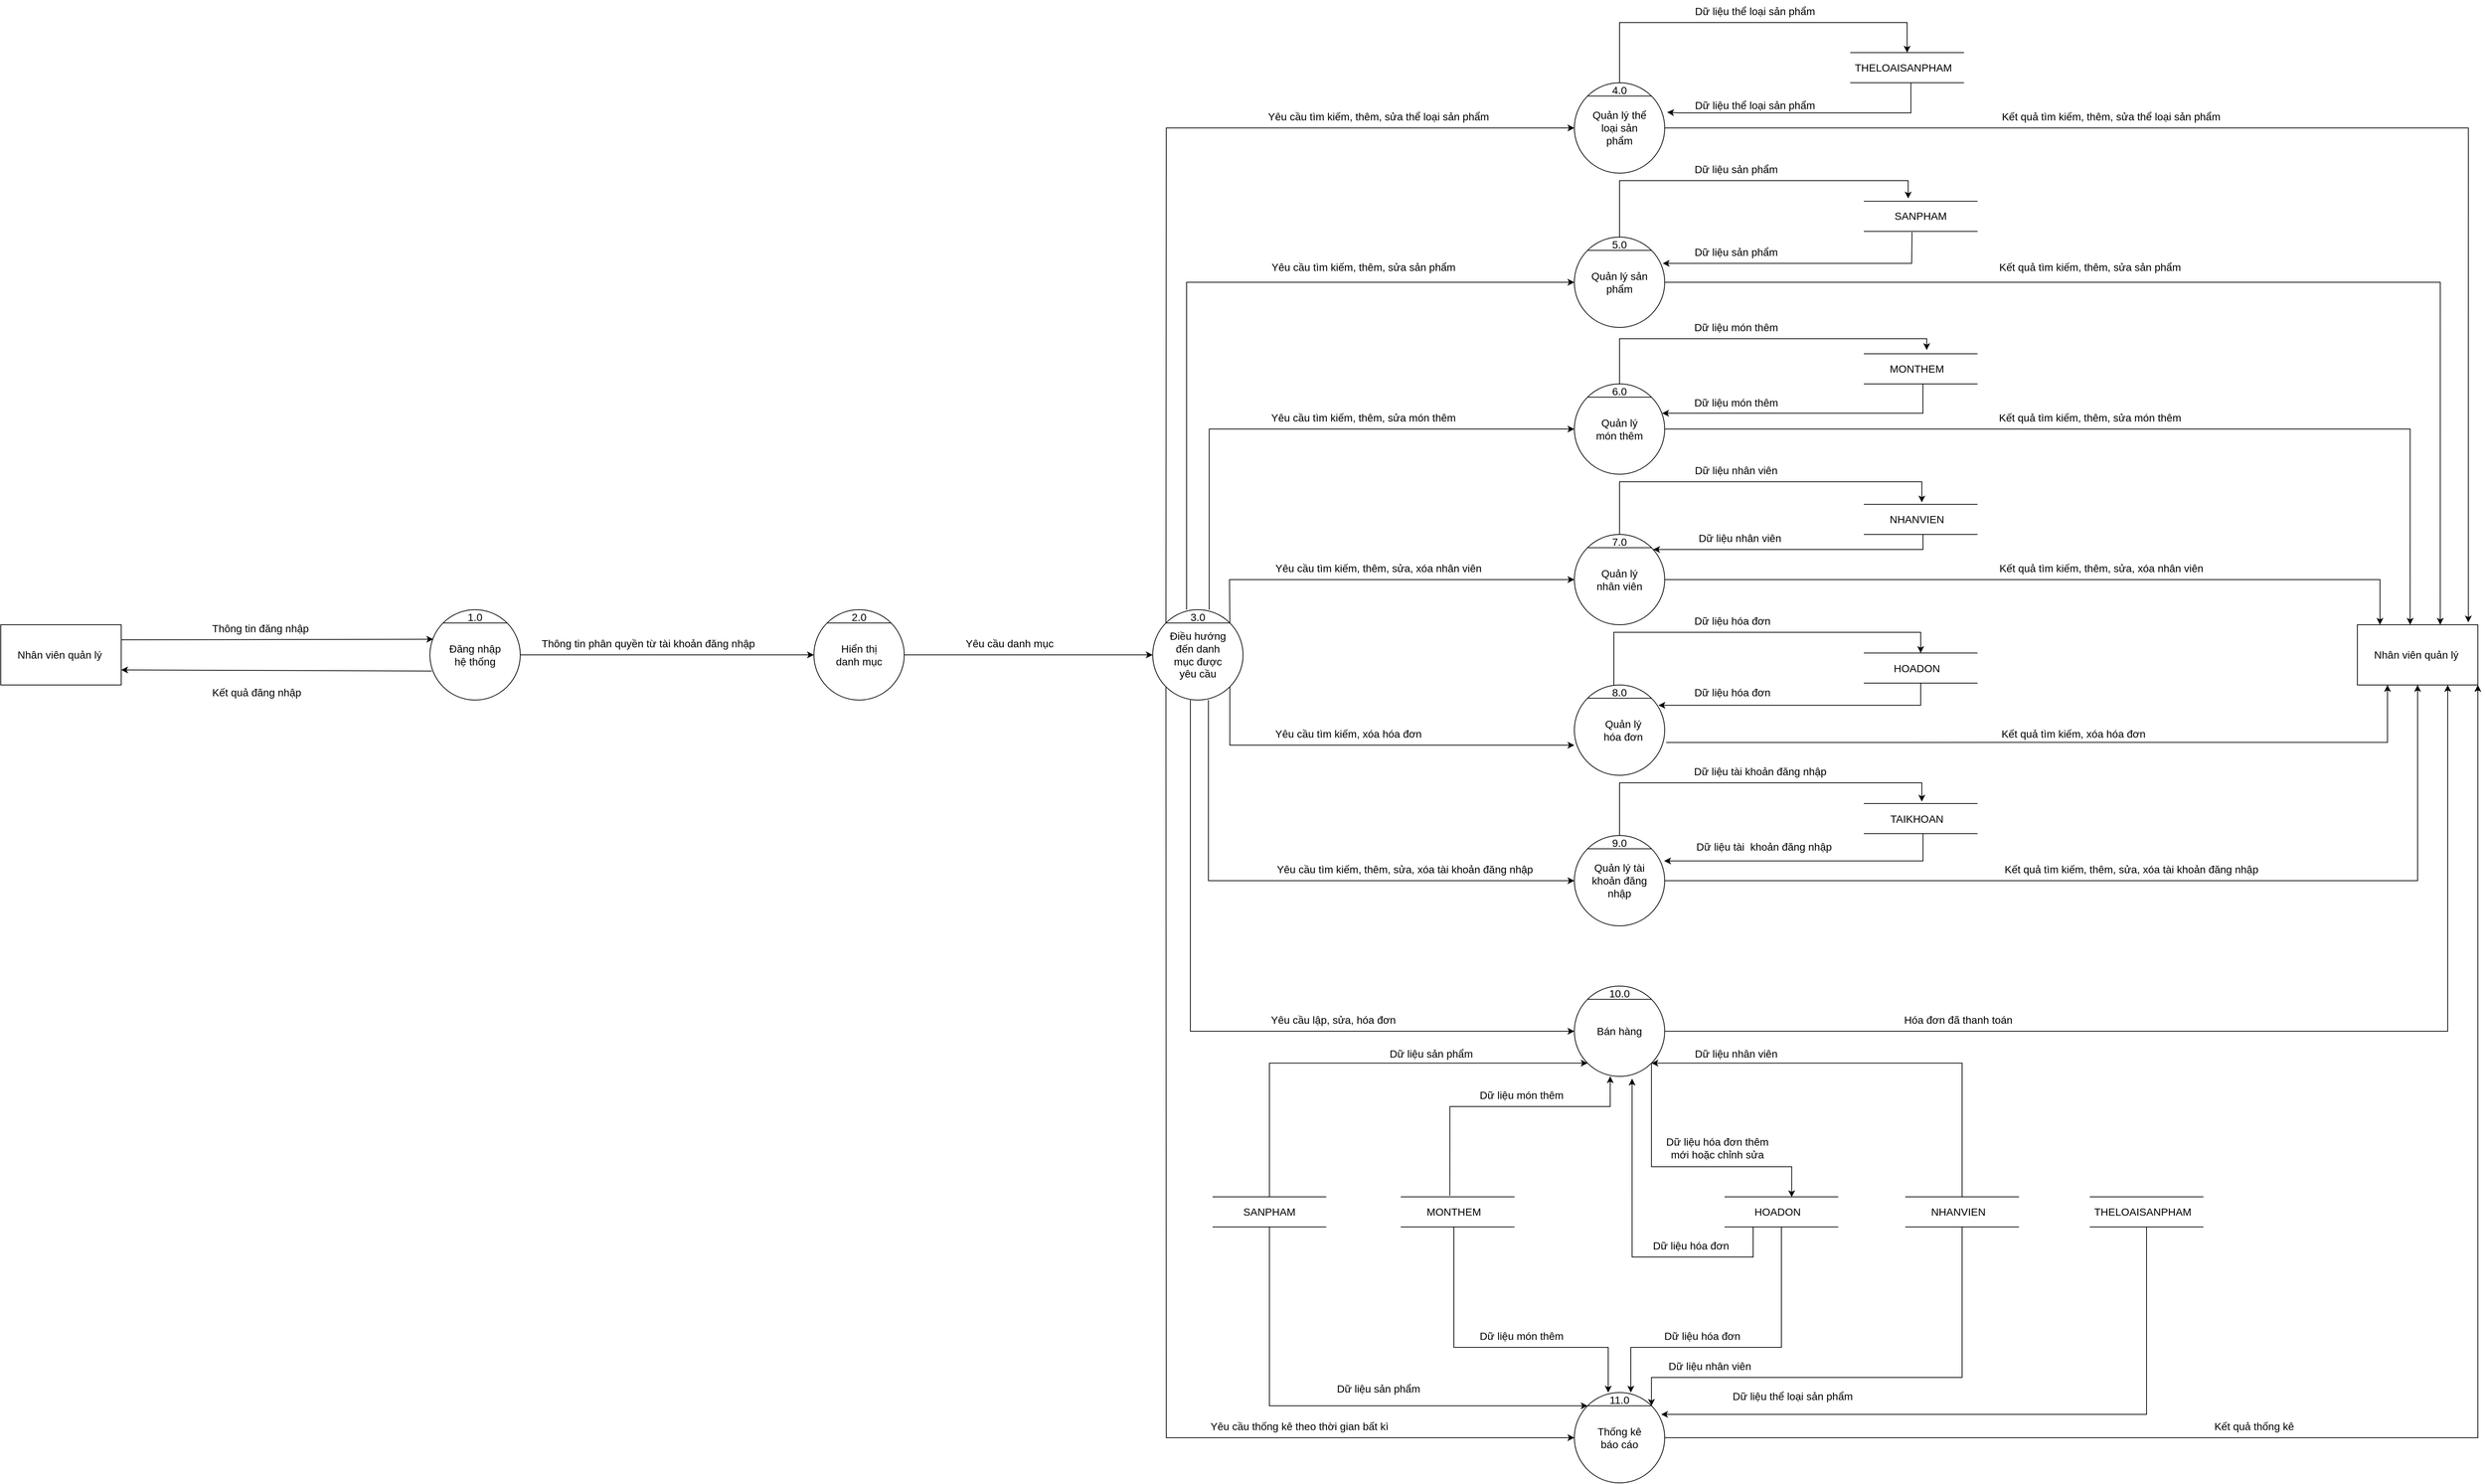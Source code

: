 <mxfile version="16.4.11" type="device"><diagram id="kz7Ckh18v5U12nunJPWt" name="Page-1"><mxGraphModel dx="4033" dy="2016" grid="1" gridSize="10" guides="1" tooltips="1" connect="1" arrows="1" fold="1" page="1" pageScale="1" pageWidth="850" pageHeight="1100" math="0" shadow="0"><root><mxCell id="0"/><mxCell id="1" parent="0"/><mxCell id="ByjxZ6jymhJ3JYakqkCM-1" value="" style="ellipse;whiteSpace=wrap;html=1;aspect=fixed;" parent="1" vertex="1"><mxGeometry x="120" width="120" height="120" as="geometry"/></mxCell><mxCell id="ByjxZ6jymhJ3JYakqkCM-2" value="" style="endArrow=none;html=1;rounded=0;exitX=0;exitY=0;exitDx=0;exitDy=0;entryX=1;entryY=0;entryDx=0;entryDy=0;" parent="1" source="ByjxZ6jymhJ3JYakqkCM-1" target="ByjxZ6jymhJ3JYakqkCM-1" edge="1"><mxGeometry width="50" height="50" relative="1" as="geometry"><mxPoint x="460" y="555" as="sourcePoint"/><mxPoint x="510" y="505" as="targetPoint"/></mxGeometry></mxCell><mxCell id="ByjxZ6jymhJ3JYakqkCM-3" value="&lt;font style=&quot;font-size: 14px&quot;&gt;Quản lý thể loại sản phẩm&lt;/font&gt;" style="text;html=1;strokeColor=none;fillColor=none;align=center;verticalAlign=middle;whiteSpace=wrap;rounded=0;" parent="1" vertex="1"><mxGeometry x="140" y="45" width="80" height="30" as="geometry"/></mxCell><mxCell id="ByjxZ6jymhJ3JYakqkCM-4" value="4.0" style="text;html=1;strokeColor=none;fillColor=none;align=center;verticalAlign=middle;whiteSpace=wrap;rounded=0;fontSize=14;" parent="1" vertex="1"><mxGeometry x="165" width="30" height="20" as="geometry"/></mxCell><mxCell id="ByjxZ6jymhJ3JYakqkCM-5" value="" style="ellipse;whiteSpace=wrap;html=1;aspect=fixed;" parent="1" vertex="1"><mxGeometry x="120" y="205" width="120" height="120" as="geometry"/></mxCell><mxCell id="ByjxZ6jymhJ3JYakqkCM-6" value="" style="endArrow=none;html=1;rounded=0;exitX=0;exitY=0;exitDx=0;exitDy=0;entryX=1;entryY=0;entryDx=0;entryDy=0;" parent="1" source="ByjxZ6jymhJ3JYakqkCM-5" target="ByjxZ6jymhJ3JYakqkCM-5" edge="1"><mxGeometry width="50" height="50" relative="1" as="geometry"><mxPoint x="460" y="760" as="sourcePoint"/><mxPoint x="510" y="710" as="targetPoint"/></mxGeometry></mxCell><mxCell id="ByjxZ6jymhJ3JYakqkCM-7" value="&lt;font style=&quot;font-size: 14px&quot;&gt;Quản lý sản phẩm&lt;/font&gt;" style="text;html=1;strokeColor=none;fillColor=none;align=center;verticalAlign=middle;whiteSpace=wrap;rounded=0;" parent="1" vertex="1"><mxGeometry x="140" y="250" width="80" height="30" as="geometry"/></mxCell><mxCell id="ByjxZ6jymhJ3JYakqkCM-8" value="5.0" style="text;html=1;strokeColor=none;fillColor=none;align=center;verticalAlign=middle;whiteSpace=wrap;rounded=0;fontSize=14;" parent="1" vertex="1"><mxGeometry x="165" y="205" width="30" height="20" as="geometry"/></mxCell><mxCell id="ByjxZ6jymhJ3JYakqkCM-9" value="" style="ellipse;whiteSpace=wrap;html=1;aspect=fixed;" parent="1" vertex="1"><mxGeometry x="120" y="400" width="120" height="120" as="geometry"/></mxCell><mxCell id="ByjxZ6jymhJ3JYakqkCM-10" value="" style="endArrow=none;html=1;rounded=0;exitX=0;exitY=0;exitDx=0;exitDy=0;entryX=1;entryY=0;entryDx=0;entryDy=0;" parent="1" source="ByjxZ6jymhJ3JYakqkCM-9" target="ByjxZ6jymhJ3JYakqkCM-9" edge="1"><mxGeometry width="50" height="50" relative="1" as="geometry"><mxPoint x="460" y="955" as="sourcePoint"/><mxPoint x="510" y="905" as="targetPoint"/></mxGeometry></mxCell><mxCell id="ByjxZ6jymhJ3JYakqkCM-11" value="&lt;font style=&quot;font-size: 14px&quot;&gt;Quản lý món thêm&lt;/font&gt;" style="text;html=1;strokeColor=none;fillColor=none;align=center;verticalAlign=middle;whiteSpace=wrap;rounded=0;" parent="1" vertex="1"><mxGeometry x="140" y="445" width="80" height="30" as="geometry"/></mxCell><mxCell id="ByjxZ6jymhJ3JYakqkCM-12" value="6.0" style="text;html=1;strokeColor=none;fillColor=none;align=center;verticalAlign=middle;whiteSpace=wrap;rounded=0;fontSize=14;" parent="1" vertex="1"><mxGeometry x="165" y="400" width="30" height="20" as="geometry"/></mxCell><mxCell id="ByjxZ6jymhJ3JYakqkCM-13" value="" style="ellipse;whiteSpace=wrap;html=1;aspect=fixed;" parent="1" vertex="1"><mxGeometry x="120" y="600" width="120" height="120" as="geometry"/></mxCell><mxCell id="ByjxZ6jymhJ3JYakqkCM-14" value="" style="endArrow=none;html=1;rounded=0;exitX=0;exitY=0;exitDx=0;exitDy=0;entryX=1;entryY=0;entryDx=0;entryDy=0;" parent="1" source="ByjxZ6jymhJ3JYakqkCM-13" target="ByjxZ6jymhJ3JYakqkCM-13" edge="1"><mxGeometry width="50" height="50" relative="1" as="geometry"><mxPoint x="460" y="1155" as="sourcePoint"/><mxPoint x="510" y="1105" as="targetPoint"/></mxGeometry></mxCell><mxCell id="ByjxZ6jymhJ3JYakqkCM-15" value="&lt;font style=&quot;font-size: 14px&quot;&gt;Quản lý nhân viên&lt;br&gt;&lt;/font&gt;" style="text;html=1;strokeColor=none;fillColor=none;align=center;verticalAlign=middle;whiteSpace=wrap;rounded=0;" parent="1" vertex="1"><mxGeometry x="140" y="645" width="80" height="30" as="geometry"/></mxCell><mxCell id="ByjxZ6jymhJ3JYakqkCM-16" value="7.0" style="text;html=1;strokeColor=none;fillColor=none;align=center;verticalAlign=middle;whiteSpace=wrap;rounded=0;fontSize=14;" parent="1" vertex="1"><mxGeometry x="165" y="600" width="30" height="20" as="geometry"/></mxCell><mxCell id="ByjxZ6jymhJ3JYakqkCM-17" value="" style="ellipse;whiteSpace=wrap;html=1;aspect=fixed;" parent="1" vertex="1"><mxGeometry x="120" y="800" width="120" height="120" as="geometry"/></mxCell><mxCell id="ByjxZ6jymhJ3JYakqkCM-18" value="" style="endArrow=none;html=1;rounded=0;exitX=0;exitY=0;exitDx=0;exitDy=0;entryX=1;entryY=0;entryDx=0;entryDy=0;" parent="1" source="ByjxZ6jymhJ3JYakqkCM-17" target="ByjxZ6jymhJ3JYakqkCM-17" edge="1"><mxGeometry width="50" height="50" relative="1" as="geometry"><mxPoint x="460" y="1355" as="sourcePoint"/><mxPoint x="510" y="1305" as="targetPoint"/></mxGeometry></mxCell><mxCell id="ByjxZ6jymhJ3JYakqkCM-19" value="&lt;font style=&quot;font-size: 14px&quot;&gt;Quản lý hóa đơn&lt;br&gt;&lt;/font&gt;" style="text;html=1;strokeColor=none;fillColor=none;align=center;verticalAlign=middle;whiteSpace=wrap;rounded=0;" parent="1" vertex="1"><mxGeometry x="150" y="845" width="70" height="30" as="geometry"/></mxCell><mxCell id="ByjxZ6jymhJ3JYakqkCM-20" value="8.0" style="text;html=1;strokeColor=none;fillColor=none;align=center;verticalAlign=middle;whiteSpace=wrap;rounded=0;fontSize=14;" parent="1" vertex="1"><mxGeometry x="165" y="800" width="30" height="20" as="geometry"/></mxCell><mxCell id="ByjxZ6jymhJ3JYakqkCM-21" value="" style="ellipse;whiteSpace=wrap;html=1;aspect=fixed;" parent="1" vertex="1"><mxGeometry x="120" y="1000" width="120" height="120" as="geometry"/></mxCell><mxCell id="ByjxZ6jymhJ3JYakqkCM-22" value="" style="endArrow=none;html=1;rounded=0;exitX=0;exitY=0;exitDx=0;exitDy=0;entryX=1;entryY=0;entryDx=0;entryDy=0;" parent="1" source="ByjxZ6jymhJ3JYakqkCM-21" target="ByjxZ6jymhJ3JYakqkCM-21" edge="1"><mxGeometry width="50" height="50" relative="1" as="geometry"><mxPoint x="460" y="1555" as="sourcePoint"/><mxPoint x="510" y="1505" as="targetPoint"/></mxGeometry></mxCell><mxCell id="ByjxZ6jymhJ3JYakqkCM-23" value="&lt;font style=&quot;font-size: 14px&quot;&gt;Quản lý tài khoản đăng nhập&lt;br&gt;&lt;/font&gt;" style="text;html=1;strokeColor=none;fillColor=none;align=center;verticalAlign=middle;whiteSpace=wrap;rounded=0;" parent="1" vertex="1"><mxGeometry x="140" y="1045" width="80" height="30" as="geometry"/></mxCell><mxCell id="ByjxZ6jymhJ3JYakqkCM-24" value="9.0" style="text;html=1;strokeColor=none;fillColor=none;align=center;verticalAlign=middle;whiteSpace=wrap;rounded=0;fontSize=14;" parent="1" vertex="1"><mxGeometry x="165" y="1000" width="30" height="20" as="geometry"/></mxCell><mxCell id="ByjxZ6jymhJ3JYakqkCM-25" value="" style="ellipse;whiteSpace=wrap;html=1;aspect=fixed;" parent="1" vertex="1"><mxGeometry x="120" y="1740" width="120" height="120" as="geometry"/></mxCell><mxCell id="ByjxZ6jymhJ3JYakqkCM-26" value="" style="endArrow=none;html=1;rounded=0;exitX=0;exitY=0;exitDx=0;exitDy=0;entryX=1;entryY=0;entryDx=0;entryDy=0;" parent="1" source="ByjxZ6jymhJ3JYakqkCM-25" target="ByjxZ6jymhJ3JYakqkCM-25" edge="1"><mxGeometry width="50" height="50" relative="1" as="geometry"><mxPoint x="460" y="2295" as="sourcePoint"/><mxPoint x="510" y="2245" as="targetPoint"/></mxGeometry></mxCell><mxCell id="ByjxZ6jymhJ3JYakqkCM-27" value="&lt;font style=&quot;font-size: 14px&quot;&gt;Thống kê báo cáo&lt;br&gt;&lt;/font&gt;" style="text;html=1;strokeColor=none;fillColor=none;align=center;verticalAlign=middle;whiteSpace=wrap;rounded=0;" parent="1" vertex="1"><mxGeometry x="140" y="1785" width="80" height="30" as="geometry"/></mxCell><mxCell id="ByjxZ6jymhJ3JYakqkCM-28" value="11.0" style="text;html=1;strokeColor=none;fillColor=none;align=center;verticalAlign=middle;whiteSpace=wrap;rounded=0;fontSize=14;" parent="1" vertex="1"><mxGeometry x="165" y="1740" width="30" height="20" as="geometry"/></mxCell><mxCell id="ByjxZ6jymhJ3JYakqkCM-29" value="" style="rounded=0;whiteSpace=wrap;html=1;" parent="1" vertex="1"><mxGeometry x="-1970" y="720" width="160" height="80" as="geometry"/></mxCell><mxCell id="ByjxZ6jymhJ3JYakqkCM-30" value="&lt;font style=&quot;font-size: 14px&quot;&gt;Nhân viên quản lý&lt;/font&gt;&amp;nbsp;" style="text;html=1;strokeColor=none;fillColor=none;align=center;verticalAlign=middle;whiteSpace=wrap;rounded=0;" parent="1" vertex="1"><mxGeometry x="-1955" y="745" width="130" height="30" as="geometry"/></mxCell><mxCell id="ByjxZ6jymhJ3JYakqkCM-31" value="" style="ellipse;whiteSpace=wrap;html=1;aspect=fixed;" parent="1" vertex="1"><mxGeometry x="-1400" y="700" width="120" height="120" as="geometry"/></mxCell><mxCell id="ByjxZ6jymhJ3JYakqkCM-32" value="" style="endArrow=none;html=1;rounded=0;exitX=0;exitY=0;exitDx=0;exitDy=0;entryX=1;entryY=0;entryDx=0;entryDy=0;" parent="1" source="ByjxZ6jymhJ3JYakqkCM-31" target="ByjxZ6jymhJ3JYakqkCM-31" edge="1"><mxGeometry width="50" height="50" relative="1" as="geometry"><mxPoint x="-1060" y="1255" as="sourcePoint"/><mxPoint x="-1010" y="1205" as="targetPoint"/></mxGeometry></mxCell><mxCell id="ByjxZ6jymhJ3JYakqkCM-33" value="&lt;span style=&quot;font-size: 14px&quot;&gt;Đăng nhập hệ thống&lt;/span&gt;" style="text;html=1;strokeColor=none;fillColor=none;align=center;verticalAlign=middle;whiteSpace=wrap;rounded=0;" parent="1" vertex="1"><mxGeometry x="-1380" y="745" width="80" height="30" as="geometry"/></mxCell><mxCell id="ByjxZ6jymhJ3JYakqkCM-34" value="1.0" style="text;html=1;strokeColor=none;fillColor=none;align=center;verticalAlign=middle;whiteSpace=wrap;rounded=0;fontSize=14;" parent="1" vertex="1"><mxGeometry x="-1355" y="700" width="30" height="20" as="geometry"/></mxCell><mxCell id="ByjxZ6jymhJ3JYakqkCM-35" value="" style="ellipse;whiteSpace=wrap;html=1;aspect=fixed;" parent="1" vertex="1"><mxGeometry x="120" y="1200" width="120" height="120" as="geometry"/></mxCell><mxCell id="ByjxZ6jymhJ3JYakqkCM-36" value="" style="endArrow=none;html=1;rounded=0;exitX=0;exitY=0;exitDx=0;exitDy=0;entryX=1;entryY=0;entryDx=0;entryDy=0;" parent="1" source="ByjxZ6jymhJ3JYakqkCM-35" target="ByjxZ6jymhJ3JYakqkCM-35" edge="1"><mxGeometry width="50" height="50" relative="1" as="geometry"><mxPoint x="460" y="1755" as="sourcePoint"/><mxPoint x="510" y="1705" as="targetPoint"/></mxGeometry></mxCell><mxCell id="ByjxZ6jymhJ3JYakqkCM-37" value="&lt;font style=&quot;font-size: 14px&quot;&gt;Bán hàng&lt;/font&gt;" style="text;html=1;strokeColor=none;fillColor=none;align=center;verticalAlign=middle;whiteSpace=wrap;rounded=0;" parent="1" vertex="1"><mxGeometry x="140" y="1245" width="80" height="30" as="geometry"/></mxCell><mxCell id="ByjxZ6jymhJ3JYakqkCM-38" value="10.0" style="text;html=1;strokeColor=none;fillColor=none;align=center;verticalAlign=middle;whiteSpace=wrap;rounded=0;fontSize=14;" parent="1" vertex="1"><mxGeometry x="165" y="1200" width="30" height="20" as="geometry"/></mxCell><mxCell id="ByjxZ6jymhJ3JYakqkCM-39" value="" style="ellipse;whiteSpace=wrap;html=1;aspect=fixed;" parent="1" vertex="1"><mxGeometry x="-440" y="700" width="120" height="120" as="geometry"/></mxCell><mxCell id="ByjxZ6jymhJ3JYakqkCM-40" value="" style="endArrow=none;html=1;rounded=0;exitX=0;exitY=0;exitDx=0;exitDy=0;entryX=1;entryY=0;entryDx=0;entryDy=0;" parent="1" source="ByjxZ6jymhJ3JYakqkCM-39" target="ByjxZ6jymhJ3JYakqkCM-39" edge="1"><mxGeometry width="50" height="50" relative="1" as="geometry"><mxPoint x="-100" y="1255" as="sourcePoint"/><mxPoint x="-50" y="1205" as="targetPoint"/></mxGeometry></mxCell><mxCell id="ByjxZ6jymhJ3JYakqkCM-41" value="&lt;span style=&quot;font-size: 14px&quot;&gt;Điều hướng đến danh mục được yêu cầu&lt;/span&gt;" style="text;html=1;strokeColor=none;fillColor=none;align=center;verticalAlign=middle;whiteSpace=wrap;rounded=0;" parent="1" vertex="1"><mxGeometry x="-420" y="745" width="80" height="30" as="geometry"/></mxCell><mxCell id="ByjxZ6jymhJ3JYakqkCM-42" value="3.0" style="text;html=1;strokeColor=none;fillColor=none;align=center;verticalAlign=middle;whiteSpace=wrap;rounded=0;fontSize=14;" parent="1" vertex="1"><mxGeometry x="-395" y="700" width="30" height="20" as="geometry"/></mxCell><mxCell id="ByjxZ6jymhJ3JYakqkCM-47" value="" style="rounded=0;whiteSpace=wrap;html=1;" parent="1" vertex="1"><mxGeometry x="1160" y="720" width="160" height="80" as="geometry"/></mxCell><mxCell id="ByjxZ6jymhJ3JYakqkCM-48" value="&lt;font style=&quot;font-size: 14px&quot;&gt;Nhân viên quản lý&lt;/font&gt;&amp;nbsp;" style="text;html=1;strokeColor=none;fillColor=none;align=center;verticalAlign=middle;whiteSpace=wrap;rounded=0;" parent="1" vertex="1"><mxGeometry x="1175" y="745" width="130" height="30" as="geometry"/></mxCell><mxCell id="ByjxZ6jymhJ3JYakqkCM-49" value="" style="endArrow=classic;html=1;rounded=0;fontSize=14;exitX=1;exitY=0.25;exitDx=0;exitDy=0;entryX=0.037;entryY=0.327;entryDx=0;entryDy=0;entryPerimeter=0;" parent="1" source="ByjxZ6jymhJ3JYakqkCM-29" target="ByjxZ6jymhJ3JYakqkCM-31" edge="1"><mxGeometry width="50" height="50" relative="1" as="geometry"><mxPoint x="-1140" y="950" as="sourcePoint"/><mxPoint x="-1090" y="900" as="targetPoint"/></mxGeometry></mxCell><mxCell id="ByjxZ6jymhJ3JYakqkCM-50" value="" style="endArrow=classic;html=1;rounded=0;fontSize=14;exitX=0.02;exitY=0.679;exitDx=0;exitDy=0;exitPerimeter=0;" parent="1" source="ByjxZ6jymhJ3JYakqkCM-31" edge="1"><mxGeometry width="50" height="50" relative="1" as="geometry"><mxPoint x="-1800" y="750" as="sourcePoint"/><mxPoint x="-1810" y="780" as="targetPoint"/></mxGeometry></mxCell><mxCell id="ByjxZ6jymhJ3JYakqkCM-51" value="Thông tin đăng nhập" style="text;html=1;strokeColor=none;fillColor=none;align=center;verticalAlign=middle;whiteSpace=wrap;rounded=0;fontSize=14;" parent="1" vertex="1"><mxGeometry x="-1710" y="710" width="170" height="30" as="geometry"/></mxCell><mxCell id="ByjxZ6jymhJ3JYakqkCM-52" value="Kết quả đăng nhập" style="text;html=1;strokeColor=none;fillColor=none;align=center;verticalAlign=middle;whiteSpace=wrap;rounded=0;fontSize=14;" parent="1" vertex="1"><mxGeometry x="-1720" y="795" width="180" height="30" as="geometry"/></mxCell><mxCell id="ByjxZ6jymhJ3JYakqkCM-53" value="" style="endArrow=classic;html=1;rounded=0;fontSize=14;exitX=1;exitY=0.25;exitDx=0;exitDy=0;entryX=0;entryY=0.5;entryDx=0;entryDy=0;" parent="1" target="ByjxZ6jymhJ3JYakqkCM-174" edge="1"><mxGeometry width="50" height="50" relative="1" as="geometry"><mxPoint x="-1280" y="760.05" as="sourcePoint"/><mxPoint x="-930" y="759" as="targetPoint"/></mxGeometry></mxCell><mxCell id="ByjxZ6jymhJ3JYakqkCM-54" value="Thông tin phân quyền từ tài khoản đăng nhập" style="text;html=1;strokeColor=none;fillColor=none;align=center;verticalAlign=middle;whiteSpace=wrap;rounded=0;fontSize=14;" parent="1" vertex="1"><mxGeometry x="-1260" y="730" width="300" height="30" as="geometry"/></mxCell><mxCell id="ByjxZ6jymhJ3JYakqkCM-55" value="" style="edgeStyle=elbowEdgeStyle;elbow=horizontal;endArrow=classic;html=1;rounded=0;fontSize=14;exitX=0;exitY=0;exitDx=0;exitDy=0;entryX=0;entryY=0.5;entryDx=0;entryDy=0;" parent="1" source="ByjxZ6jymhJ3JYakqkCM-39" target="ByjxZ6jymhJ3JYakqkCM-1" edge="1"><mxGeometry width="50" height="50" relative="1" as="geometry"><mxPoint x="-80" y="470" as="sourcePoint"/><mxPoint x="-30" y="420" as="targetPoint"/><Array as="points"><mxPoint x="-422" y="400"/></Array></mxGeometry></mxCell><mxCell id="ByjxZ6jymhJ3JYakqkCM-56" value="Yêu cầu tìm kiếm, thêm, sửa thể loại sản phẩm" style="text;html=1;strokeColor=none;fillColor=none;align=center;verticalAlign=middle;whiteSpace=wrap;rounded=0;fontSize=14;" parent="1" vertex="1"><mxGeometry x="-290" y="30" width="300" height="30" as="geometry"/></mxCell><mxCell id="ByjxZ6jymhJ3JYakqkCM-57" value="" style="edgeStyle=elbowEdgeStyle;elbow=horizontal;endArrow=classic;html=1;rounded=0;fontSize=14;entryX=0;entryY=0.5;entryDx=0;entryDy=0;" parent="1" target="ByjxZ6jymhJ3JYakqkCM-5" edge="1"><mxGeometry width="50" height="50" relative="1" as="geometry"><mxPoint x="-395" y="700" as="sourcePoint"/><mxPoint x="50" y="550" as="targetPoint"/><Array as="points"><mxPoint x="-395" y="450"/></Array></mxGeometry></mxCell><mxCell id="ByjxZ6jymhJ3JYakqkCM-58" value="Yêu cầu tìm kiếm, thêm, sửa sản phẩm" style="text;html=1;strokeColor=none;fillColor=none;align=center;verticalAlign=middle;whiteSpace=wrap;rounded=0;fontSize=14;" parent="1" vertex="1"><mxGeometry x="-310" y="230" width="300" height="30" as="geometry"/></mxCell><mxCell id="ByjxZ6jymhJ3JYakqkCM-59" value="" style="edgeStyle=elbowEdgeStyle;elbow=horizontal;endArrow=classic;html=1;rounded=0;fontSize=14;exitX=1;exitY=0;exitDx=0;exitDy=0;entryX=0;entryY=0.5;entryDx=0;entryDy=0;" parent="1" source="ByjxZ6jymhJ3JYakqkCM-42" target="ByjxZ6jymhJ3JYakqkCM-9" edge="1"><mxGeometry width="50" height="50" relative="1" as="geometry"><mxPoint x="80" y="400" as="sourcePoint"/><mxPoint x="130" y="350" as="targetPoint"/><Array as="points"><mxPoint x="-365" y="570"/></Array></mxGeometry></mxCell><mxCell id="ByjxZ6jymhJ3JYakqkCM-60" value="Yêu cầu tìm kiếm, thêm, sửa món thêm" style="text;html=1;strokeColor=none;fillColor=none;align=center;verticalAlign=middle;whiteSpace=wrap;rounded=0;fontSize=14;" parent="1" vertex="1"><mxGeometry x="-310" y="430" width="300" height="30" as="geometry"/></mxCell><mxCell id="ByjxZ6jymhJ3JYakqkCM-61" value="" style="edgeStyle=elbowEdgeStyle;elbow=horizontal;endArrow=classic;html=1;rounded=0;fontSize=14;exitX=1;exitY=0;exitDx=0;exitDy=0;entryX=0;entryY=0.5;entryDx=0;entryDy=0;" parent="1" source="ByjxZ6jymhJ3JYakqkCM-39" target="ByjxZ6jymhJ3JYakqkCM-13" edge="1"><mxGeometry width="50" height="50" relative="1" as="geometry"><mxPoint x="80" y="560" as="sourcePoint"/><mxPoint x="130" y="510" as="targetPoint"/><Array as="points"><mxPoint x="-338" y="680"/></Array></mxGeometry></mxCell><mxCell id="ByjxZ6jymhJ3JYakqkCM-62" value="Yêu cầu tìm kiếm, thêm, sửa, xóa nhân viên" style="text;html=1;strokeColor=none;fillColor=none;align=center;verticalAlign=middle;whiteSpace=wrap;rounded=0;fontSize=14;" parent="1" vertex="1"><mxGeometry x="-290" y="630" width="300" height="30" as="geometry"/></mxCell><mxCell id="ByjxZ6jymhJ3JYakqkCM-63" value="" style="edgeStyle=elbowEdgeStyle;elbow=vertical;endArrow=classic;html=1;rounded=0;fontSize=14;exitX=1;exitY=1;exitDx=0;exitDy=0;entryX=0;entryY=0.667;entryDx=0;entryDy=0;entryPerimeter=0;" parent="1" source="ByjxZ6jymhJ3JYakqkCM-39" target="ByjxZ6jymhJ3JYakqkCM-17" edge="1"><mxGeometry width="50" height="50" relative="1" as="geometry"><mxPoint x="80" y="900" as="sourcePoint"/><mxPoint x="130" y="850" as="targetPoint"/><Array as="points"><mxPoint x="-110" y="880"/></Array></mxGeometry></mxCell><mxCell id="ByjxZ6jymhJ3JYakqkCM-64" value="Yêu cầu tìm kiếm, xóa hóa đơn" style="text;html=1;strokeColor=none;fillColor=none;align=center;verticalAlign=middle;whiteSpace=wrap;rounded=0;fontSize=14;" parent="1" vertex="1"><mxGeometry x="-330" y="850" width="300" height="30" as="geometry"/></mxCell><mxCell id="ByjxZ6jymhJ3JYakqkCM-65" value="" style="edgeStyle=elbowEdgeStyle;elbow=horizontal;endArrow=classic;html=1;rounded=0;fontSize=14;entryX=0;entryY=0.5;entryDx=0;entryDy=0;" parent="1" target="ByjxZ6jymhJ3JYakqkCM-21" edge="1"><mxGeometry width="50" height="50" relative="1" as="geometry"><mxPoint x="-366" y="820" as="sourcePoint"/><mxPoint x="130" y="850" as="targetPoint"/><Array as="points"><mxPoint x="-366" y="1000"/></Array></mxGeometry></mxCell><mxCell id="ByjxZ6jymhJ3JYakqkCM-67" value="Yêu cầu tìm kiếm, thêm, sửa, xóa tài khoản đăng nhập" style="text;html=1;strokeColor=none;fillColor=none;align=center;verticalAlign=middle;whiteSpace=wrap;rounded=0;fontSize=14;" parent="1" vertex="1"><mxGeometry x="-290" y="1030" width="370" height="30" as="geometry"/></mxCell><mxCell id="ByjxZ6jymhJ3JYakqkCM-68" value="" style="edgeStyle=elbowEdgeStyle;elbow=horizontal;endArrow=classic;html=1;rounded=0;fontSize=14;entryX=0;entryY=0.5;entryDx=0;entryDy=0;" parent="1" target="ByjxZ6jymhJ3JYakqkCM-35" edge="1"><mxGeometry width="50" height="50" relative="1" as="geometry"><mxPoint x="-390" y="820" as="sourcePoint"/><mxPoint x="120" y="1170" as="targetPoint"/><Array as="points"><mxPoint x="-390" y="1050"/></Array></mxGeometry></mxCell><mxCell id="ByjxZ6jymhJ3JYakqkCM-69" value="Yêu cầu lập, sửa, hóa đơn" style="text;html=1;strokeColor=none;fillColor=none;align=center;verticalAlign=middle;whiteSpace=wrap;rounded=0;fontSize=14;" parent="1" vertex="1"><mxGeometry x="-350" y="1230" width="300" height="30" as="geometry"/></mxCell><mxCell id="ByjxZ6jymhJ3JYakqkCM-71" value="" style="edgeStyle=elbowEdgeStyle;elbow=horizontal;endArrow=classic;html=1;rounded=0;fontSize=14;exitX=0;exitY=1;exitDx=0;exitDy=0;entryX=0;entryY=0.5;entryDx=0;entryDy=0;" parent="1" source="ByjxZ6jymhJ3JYakqkCM-39" target="ByjxZ6jymhJ3JYakqkCM-25" edge="1"><mxGeometry width="50" height="50" relative="1" as="geometry"><mxPoint x="70" y="1220" as="sourcePoint"/><mxPoint x="120" y="1170" as="targetPoint"/><Array as="points"><mxPoint x="-422" y="1190"/></Array></mxGeometry></mxCell><mxCell id="ByjxZ6jymhJ3JYakqkCM-72" value="Yêu cầu thống kê theo thời gian bất kì" style="text;html=1;strokeColor=none;fillColor=none;align=center;verticalAlign=middle;whiteSpace=wrap;rounded=0;fontSize=14;" parent="1" vertex="1"><mxGeometry x="-395" y="1770" width="300" height="30" as="geometry"/></mxCell><mxCell id="ByjxZ6jymhJ3JYakqkCM-73" value="" style="shape=partialRectangle;whiteSpace=wrap;html=1;left=0;right=0;fillColor=none;fontSize=14;" parent="1" vertex="1"><mxGeometry x="486.97" y="-40.14" width="150" height="40" as="geometry"/></mxCell><mxCell id="ByjxZ6jymhJ3JYakqkCM-74" value="THELOAISANPHAM" style="text;html=1;strokeColor=none;fillColor=none;align=center;verticalAlign=middle;whiteSpace=wrap;rounded=0;fontSize=14;" parent="1" vertex="1"><mxGeometry x="526.97" y="-35.14" width="60" height="30" as="geometry"/></mxCell><mxCell id="ByjxZ6jymhJ3JYakqkCM-75" value="" style="edgeStyle=segmentEdgeStyle;endArrow=classic;html=1;rounded=0;fontSize=14;exitX=0.5;exitY=0;exitDx=0;exitDy=0;entryX=0.5;entryY=0;entryDx=0;entryDy=0;" parent="1" source="ByjxZ6jymhJ3JYakqkCM-4" target="ByjxZ6jymhJ3JYakqkCM-73" edge="1"><mxGeometry width="50" height="50" relative="1" as="geometry"><mxPoint x="269.396" y="-62.566" as="sourcePoint"/><mxPoint x="156.97" y="-20.14" as="targetPoint"/><Array as="points"><mxPoint x="180" y="-80"/><mxPoint x="562" y="-80"/></Array></mxGeometry></mxCell><mxCell id="ByjxZ6jymhJ3JYakqkCM-76" value="Dữ liệu thể loại sản phẩm" style="text;html=1;strokeColor=none;fillColor=none;align=center;verticalAlign=middle;whiteSpace=wrap;rounded=0;fontSize=14;" parent="1" vertex="1"><mxGeometry x="270" y="-110" width="180" height="30" as="geometry"/></mxCell><mxCell id="ByjxZ6jymhJ3JYakqkCM-77" value="" style="edgeStyle=segmentEdgeStyle;endArrow=classic;html=1;rounded=0;fontSize=14;entryX=1.027;entryY=0.326;entryDx=0;entryDy=0;entryPerimeter=0;" parent="1" target="ByjxZ6jymhJ3JYakqkCM-1" edge="1"><mxGeometry width="50" height="50" relative="1" as="geometry"><mxPoint x="566.97" y="-0.14" as="sourcePoint"/><mxPoint x="259.999" y="29.951" as="targetPoint"/><Array as="points"><mxPoint x="567" y="40"/><mxPoint x="260" y="40"/></Array></mxGeometry></mxCell><mxCell id="ByjxZ6jymhJ3JYakqkCM-78" value="Dữ liệu thể loại sản phẩm" style="text;html=1;strokeColor=none;fillColor=none;align=center;verticalAlign=middle;whiteSpace=wrap;rounded=0;fontSize=14;" parent="1" vertex="1"><mxGeometry x="270" y="15" width="180" height="30" as="geometry"/></mxCell><mxCell id="ByjxZ6jymhJ3JYakqkCM-79" value="" style="shape=partialRectangle;whiteSpace=wrap;html=1;left=0;right=0;fillColor=none;fontSize=14;" parent="1" vertex="1"><mxGeometry x="505" y="157.43" width="150" height="40" as="geometry"/></mxCell><mxCell id="ByjxZ6jymhJ3JYakqkCM-80" value="SANPHAM" style="text;html=1;strokeColor=none;fillColor=none;align=center;verticalAlign=middle;whiteSpace=wrap;rounded=0;fontSize=14;" parent="1" vertex="1"><mxGeometry x="550" y="162.43" width="60" height="30" as="geometry"/></mxCell><mxCell id="ByjxZ6jymhJ3JYakqkCM-81" value="" style="edgeStyle=segmentEdgeStyle;endArrow=classic;html=1;rounded=0;fontSize=14;exitX=0.5;exitY=0;exitDx=0;exitDy=0;entryX=0.389;entryY=-0.094;entryDx=0;entryDy=0;entryPerimeter=0;" parent="1" source="ByjxZ6jymhJ3JYakqkCM-8" target="ByjxZ6jymhJ3JYakqkCM-79" edge="1"><mxGeometry width="50" height="50" relative="1" as="geometry"><mxPoint x="259.996" y="105.004" as="sourcePoint"/><mxPoint x="730" y="110" as="targetPoint"/><Array as="points"><mxPoint x="180" y="130"/><mxPoint x="563" y="130"/></Array></mxGeometry></mxCell><mxCell id="ByjxZ6jymhJ3JYakqkCM-82" value="Dữ liệu sản phẩm" style="text;html=1;strokeColor=none;fillColor=none;align=center;verticalAlign=middle;whiteSpace=wrap;rounded=0;fontSize=14;" parent="1" vertex="1"><mxGeometry x="245" y="100" width="180" height="30" as="geometry"/></mxCell><mxCell id="ByjxZ6jymhJ3JYakqkCM-83" value="" style="edgeStyle=segmentEdgeStyle;endArrow=classic;html=1;rounded=0;fontSize=14;entryX=0.978;entryY=0.291;entryDx=0;entryDy=0;entryPerimeter=0;exitX=0.423;exitY=1.022;exitDx=0;exitDy=0;exitPerimeter=0;" parent="1" source="ByjxZ6jymhJ3JYakqkCM-79" target="ByjxZ6jymhJ3JYakqkCM-5" edge="1"><mxGeometry width="50" height="50" relative="1" as="geometry"><mxPoint x="568" y="203" as="sourcePoint"/><mxPoint x="279.999" y="305.091" as="targetPoint"/><Array as="points"><mxPoint x="569" y="203"/><mxPoint x="568" y="203"/><mxPoint x="568" y="240"/></Array></mxGeometry></mxCell><mxCell id="ByjxZ6jymhJ3JYakqkCM-84" value="Dữ liệu sản phẩm" style="text;html=1;strokeColor=none;fillColor=none;align=center;verticalAlign=middle;whiteSpace=wrap;rounded=0;fontSize=14;" parent="1" vertex="1"><mxGeometry x="250" y="210" width="170" height="30" as="geometry"/></mxCell><mxCell id="ByjxZ6jymhJ3JYakqkCM-85" value="" style="shape=partialRectangle;whiteSpace=wrap;html=1;left=0;right=0;fillColor=none;fontSize=14;" parent="1" vertex="1"><mxGeometry x="505" y="360" width="150" height="40" as="geometry"/></mxCell><mxCell id="ByjxZ6jymhJ3JYakqkCM-86" value="MONTHEM" style="text;html=1;strokeColor=none;fillColor=none;align=center;verticalAlign=middle;whiteSpace=wrap;rounded=0;fontSize=14;" parent="1" vertex="1"><mxGeometry x="545" y="365" width="60" height="30" as="geometry"/></mxCell><mxCell id="ByjxZ6jymhJ3JYakqkCM-87" value="" style="edgeStyle=segmentEdgeStyle;endArrow=classic;html=1;rounded=0;fontSize=14;exitX=0.5;exitY=0;exitDx=0;exitDy=0;" parent="1" source="ByjxZ6jymhJ3JYakqkCM-12" edge="1"><mxGeometry width="50" height="50" relative="1" as="geometry"><mxPoint x="294.996" y="337.574" as="sourcePoint"/><mxPoint x="588" y="355" as="targetPoint"/><Array as="points"><mxPoint x="180" y="340"/><mxPoint x="588" y="340"/></Array></mxGeometry></mxCell><mxCell id="ByjxZ6jymhJ3JYakqkCM-88" value="" style="edgeStyle=segmentEdgeStyle;endArrow=classic;html=1;rounded=0;fontSize=14;entryX=0.972;entryY=0.325;entryDx=0;entryDy=0;entryPerimeter=0;exitX=0.5;exitY=1;exitDx=0;exitDy=0;" parent="1" source="ByjxZ6jymhJ3JYakqkCM-85" target="ByjxZ6jymhJ3JYakqkCM-9" edge="1"><mxGeometry width="50" height="50" relative="1" as="geometry"><mxPoint x="583" y="410" as="sourcePoint"/><mxPoint x="295.004" y="415" as="targetPoint"/><Array as="points"><mxPoint x="583" y="400"/><mxPoint x="583" y="439"/></Array></mxGeometry></mxCell><mxCell id="ByjxZ6jymhJ3JYakqkCM-89" value="Dữ liệu món thêm" style="text;html=1;strokeColor=none;fillColor=none;align=center;verticalAlign=middle;whiteSpace=wrap;rounded=0;fontSize=14;" parent="1" vertex="1"><mxGeometry x="245" y="310" width="180" height="30" as="geometry"/></mxCell><mxCell id="ByjxZ6jymhJ3JYakqkCM-90" value="Dữ liệu món thêm" style="text;html=1;strokeColor=none;fillColor=none;align=center;verticalAlign=middle;whiteSpace=wrap;rounded=0;fontSize=14;" parent="1" vertex="1"><mxGeometry x="245" y="410" width="180" height="30" as="geometry"/></mxCell><mxCell id="ByjxZ6jymhJ3JYakqkCM-91" value="" style="shape=partialRectangle;whiteSpace=wrap;html=1;left=0;right=0;fillColor=none;fontSize=14;" parent="1" vertex="1"><mxGeometry x="505" y="560" width="150" height="40" as="geometry"/></mxCell><mxCell id="ByjxZ6jymhJ3JYakqkCM-92" value="NHANVIEN" style="text;html=1;strokeColor=none;fillColor=none;align=center;verticalAlign=middle;whiteSpace=wrap;rounded=0;fontSize=14;" parent="1" vertex="1"><mxGeometry x="545" y="565" width="60" height="30" as="geometry"/></mxCell><mxCell id="ByjxZ6jymhJ3JYakqkCM-93" value="" style="edgeStyle=segmentEdgeStyle;endArrow=classic;html=1;rounded=0;fontSize=14;exitX=0.5;exitY=0;exitDx=0;exitDy=0;" parent="1" source="ByjxZ6jymhJ3JYakqkCM-16" edge="1"><mxGeometry width="50" height="50" relative="1" as="geometry"><mxPoint x="288.496" y="540.004" as="sourcePoint"/><mxPoint x="581.5" y="557.43" as="targetPoint"/><Array as="points"><mxPoint x="180" y="530"/><mxPoint x="581" y="530"/></Array></mxGeometry></mxCell><mxCell id="ByjxZ6jymhJ3JYakqkCM-94" value="" style="edgeStyle=segmentEdgeStyle;endArrow=classic;html=1;rounded=0;fontSize=14;" parent="1" target="ByjxZ6jymhJ3JYakqkCM-13" edge="1"><mxGeometry width="50" height="50" relative="1" as="geometry"><mxPoint x="583.1" y="600" as="sourcePoint"/><mxPoint x="295.004" y="620" as="targetPoint"/><Array as="points"><mxPoint x="583" y="620"/></Array></mxGeometry></mxCell><mxCell id="ByjxZ6jymhJ3JYakqkCM-95" value="" style="shape=partialRectangle;whiteSpace=wrap;html=1;left=0;right=0;fillColor=none;fontSize=14;" parent="1" vertex="1"><mxGeometry x="505" y="757.5" width="150" height="40" as="geometry"/></mxCell><mxCell id="ByjxZ6jymhJ3JYakqkCM-96" value="HOADON" style="text;html=1;strokeColor=none;fillColor=none;align=center;verticalAlign=middle;whiteSpace=wrap;rounded=0;fontSize=14;" parent="1" vertex="1"><mxGeometry x="545" y="762.5" width="60" height="30" as="geometry"/></mxCell><mxCell id="ByjxZ6jymhJ3JYakqkCM-97" value="" style="edgeStyle=segmentEdgeStyle;endArrow=classic;html=1;rounded=0;fontSize=14;exitX=0.25;exitY=0;exitDx=0;exitDy=0;entryX=0.5;entryY=0;entryDx=0;entryDy=0;" parent="1" source="ByjxZ6jymhJ3JYakqkCM-20" target="ByjxZ6jymhJ3JYakqkCM-95" edge="1"><mxGeometry width="50" height="50" relative="1" as="geometry"><mxPoint x="288.496" y="702.504" as="sourcePoint"/><mxPoint x="581.5" y="719.93" as="targetPoint"/><Array as="points"><mxPoint x="173" y="730"/><mxPoint x="580" y="730"/></Array></mxGeometry></mxCell><mxCell id="ByjxZ6jymhJ3JYakqkCM-99" value="Dữ liệu hóa đơn" style="text;html=1;strokeColor=none;fillColor=none;align=center;verticalAlign=middle;whiteSpace=wrap;rounded=0;fontSize=14;" parent="1" vertex="1"><mxGeometry x="250.0" y="795" width="160" height="30" as="geometry"/></mxCell><mxCell id="ByjxZ6jymhJ3JYakqkCM-100" value="Dữ liệu hóa đơn" style="text;html=1;strokeColor=none;fillColor=none;align=center;verticalAlign=middle;whiteSpace=wrap;rounded=0;fontSize=14;" parent="1" vertex="1"><mxGeometry x="250" y="700" width="160" height="30" as="geometry"/></mxCell><mxCell id="ByjxZ6jymhJ3JYakqkCM-101" value="" style="shape=partialRectangle;whiteSpace=wrap;html=1;left=0;right=0;fillColor=none;fontSize=14;" parent="1" vertex="1"><mxGeometry x="505" y="957.5" width="150" height="40" as="geometry"/></mxCell><mxCell id="ByjxZ6jymhJ3JYakqkCM-102" value="TAIKHOAN" style="text;html=1;strokeColor=none;fillColor=none;align=center;verticalAlign=middle;whiteSpace=wrap;rounded=0;fontSize=14;" parent="1" vertex="1"><mxGeometry x="545" y="962.5" width="60" height="30" as="geometry"/></mxCell><mxCell id="ByjxZ6jymhJ3JYakqkCM-103" value="" style="edgeStyle=segmentEdgeStyle;endArrow=classic;html=1;rounded=0;fontSize=14;exitX=0.5;exitY=0;exitDx=0;exitDy=0;" parent="1" source="ByjxZ6jymhJ3JYakqkCM-24" edge="1"><mxGeometry width="50" height="50" relative="1" as="geometry"><mxPoint x="288.496" y="937.504" as="sourcePoint"/><mxPoint x="581.5" y="954.93" as="targetPoint"/><Array as="points"><mxPoint x="180" y="930"/><mxPoint x="582" y="930"/></Array></mxGeometry></mxCell><mxCell id="ByjxZ6jymhJ3JYakqkCM-104" value="" style="edgeStyle=segmentEdgeStyle;endArrow=classic;html=1;rounded=0;fontSize=14;entryX=0.994;entryY=0.281;entryDx=0;entryDy=0;entryPerimeter=0;" parent="1" target="ByjxZ6jymhJ3JYakqkCM-21" edge="1"><mxGeometry width="50" height="50" relative="1" as="geometry"><mxPoint x="583.1" y="997.5" as="sourcePoint"/><mxPoint x="295.004" y="1017.5" as="targetPoint"/><Array as="points"><mxPoint x="583" y="1034"/></Array></mxGeometry></mxCell><mxCell id="ByjxZ6jymhJ3JYakqkCM-105" value="Dữ liệu tài&amp;nbsp; khoản đăng nhập" style="text;html=1;strokeColor=none;fillColor=none;align=center;verticalAlign=middle;whiteSpace=wrap;rounded=0;fontSize=14;" parent="1" vertex="1"><mxGeometry x="280" y="1000" width="183.5" height="30" as="geometry"/></mxCell><mxCell id="ByjxZ6jymhJ3JYakqkCM-106" value="Dữ liệu tài khoản đăng nhập" style="text;html=1;strokeColor=none;fillColor=none;align=center;verticalAlign=middle;whiteSpace=wrap;rounded=0;fontSize=14;" parent="1" vertex="1"><mxGeometry x="270" y="900" width="193.5" height="30" as="geometry"/></mxCell><mxCell id="ByjxZ6jymhJ3JYakqkCM-108" value="Dữ liệu nhân viên" style="text;html=1;strokeColor=none;fillColor=none;align=center;verticalAlign=middle;whiteSpace=wrap;rounded=0;fontSize=14;" parent="1" vertex="1"><mxGeometry x="245" y="500" width="180" height="30" as="geometry"/></mxCell><mxCell id="ByjxZ6jymhJ3JYakqkCM-109" value="Dữ liệu nhân viên" style="text;html=1;strokeColor=none;fillColor=none;align=center;verticalAlign=middle;whiteSpace=wrap;rounded=0;fontSize=14;" parent="1" vertex="1"><mxGeometry x="250" y="590" width="180" height="30" as="geometry"/></mxCell><mxCell id="ByjxZ6jymhJ3JYakqkCM-111" value="" style="edgeStyle=segmentEdgeStyle;endArrow=classic;html=1;rounded=0;fontSize=14;exitX=1;exitY=0.5;exitDx=0;exitDy=0;entryX=0.921;entryY=-0.039;entryDx=0;entryDy=0;entryPerimeter=0;" parent="1" source="ByjxZ6jymhJ3JYakqkCM-1" target="ByjxZ6jymhJ3JYakqkCM-47" edge="1"><mxGeometry width="50" height="50" relative="1" as="geometry"><mxPoint x="270" y="390" as="sourcePoint"/><mxPoint x="320" y="340" as="targetPoint"/></mxGeometry></mxCell><mxCell id="ByjxZ6jymhJ3JYakqkCM-112" value="Kết quả tìm kiếm, thêm, sửa thể loại sản phẩm" style="text;html=1;strokeColor=none;fillColor=none;align=center;verticalAlign=middle;whiteSpace=wrap;rounded=0;fontSize=14;" parent="1" vertex="1"><mxGeometry x="683.47" y="30" width="300" height="30" as="geometry"/></mxCell><mxCell id="ByjxZ6jymhJ3JYakqkCM-114" value="" style="edgeStyle=segmentEdgeStyle;endArrow=classic;html=1;rounded=0;fontSize=14;exitX=1;exitY=0.5;exitDx=0;exitDy=0;entryX=0.688;entryY=0;entryDx=0;entryDy=0;entryPerimeter=0;" parent="1" source="ByjxZ6jymhJ3JYakqkCM-5" target="ByjxZ6jymhJ3JYakqkCM-47" edge="1"><mxGeometry width="50" height="50" relative="1" as="geometry"><mxPoint x="250" y="70" as="sourcePoint"/><mxPoint x="1270" y="710" as="targetPoint"/></mxGeometry></mxCell><mxCell id="ByjxZ6jymhJ3JYakqkCM-115" value="Kết quả tìm kiếm, thêm, sửa sản phẩm" style="text;html=1;strokeColor=none;fillColor=none;align=center;verticalAlign=middle;whiteSpace=wrap;rounded=0;fontSize=14;" parent="1" vertex="1"><mxGeometry x="655" y="230" width="300" height="30" as="geometry"/></mxCell><mxCell id="ByjxZ6jymhJ3JYakqkCM-117" value="" style="edgeStyle=segmentEdgeStyle;endArrow=classic;html=1;rounded=0;fontSize=14;exitX=1;exitY=0.5;exitDx=0;exitDy=0;entryX=0.438;entryY=0;entryDx=0;entryDy=0;entryPerimeter=0;" parent="1" source="ByjxZ6jymhJ3JYakqkCM-9" target="ByjxZ6jymhJ3JYakqkCM-47" edge="1"><mxGeometry width="50" height="50" relative="1" as="geometry"><mxPoint x="250" y="275" as="sourcePoint"/><mxPoint x="1230" y="710" as="targetPoint"/></mxGeometry></mxCell><mxCell id="ByjxZ6jymhJ3JYakqkCM-118" value="Kết quả tìm kiếm, thêm, sửa món thêm" style="text;html=1;strokeColor=none;fillColor=none;align=center;verticalAlign=middle;whiteSpace=wrap;rounded=0;fontSize=14;" parent="1" vertex="1"><mxGeometry x="655" y="430" width="300" height="30" as="geometry"/></mxCell><mxCell id="ByjxZ6jymhJ3JYakqkCM-122" value="" style="edgeStyle=segmentEdgeStyle;endArrow=classic;html=1;rounded=0;fontSize=14;entryX=0.931;entryY=0.229;entryDx=0;entryDy=0;exitX=0.5;exitY=1;exitDx=0;exitDy=0;entryPerimeter=0;" parent="1" source="ByjxZ6jymhJ3JYakqkCM-95" target="ByjxZ6jymhJ3JYakqkCM-17" edge="1"><mxGeometry width="50" height="50" relative="1" as="geometry"><mxPoint x="360" y="810" as="sourcePoint"/><mxPoint x="590" y="767.5" as="targetPoint"/><Array as="points"><mxPoint x="580" y="827"/><mxPoint x="232" y="827"/></Array></mxGeometry></mxCell><mxCell id="ByjxZ6jymhJ3JYakqkCM-124" value="" style="edgeStyle=segmentEdgeStyle;endArrow=classic;html=1;rounded=0;fontSize=14;exitX=1;exitY=0.5;exitDx=0;exitDy=0;" parent="1" source="ByjxZ6jymhJ3JYakqkCM-13" edge="1"><mxGeometry width="50" height="50" relative="1" as="geometry"><mxPoint x="540" y="630" as="sourcePoint"/><mxPoint x="1190" y="720" as="targetPoint"/></mxGeometry></mxCell><mxCell id="ByjxZ6jymhJ3JYakqkCM-125" value="Kết quả tìm kiếm, thêm, sửa, xóa nhân viên" style="text;html=1;strokeColor=none;fillColor=none;align=center;verticalAlign=middle;whiteSpace=wrap;rounded=0;fontSize=14;" parent="1" vertex="1"><mxGeometry x="670" y="630" width="300" height="30" as="geometry"/></mxCell><mxCell id="ByjxZ6jymhJ3JYakqkCM-126" value="" style="edgeStyle=segmentEdgeStyle;endArrow=classic;html=1;rounded=0;fontSize=14;exitX=1.017;exitY=0.636;exitDx=0;exitDy=0;exitPerimeter=0;entryX=0.25;entryY=1;entryDx=0;entryDy=0;" parent="1" source="ByjxZ6jymhJ3JYakqkCM-17" target="ByjxZ6jymhJ3JYakqkCM-47" edge="1"><mxGeometry width="50" height="50" relative="1" as="geometry"><mxPoint x="590" y="860" as="sourcePoint"/><mxPoint x="640" y="810" as="targetPoint"/><Array as="points"><mxPoint x="1200" y="876"/></Array></mxGeometry></mxCell><mxCell id="ByjxZ6jymhJ3JYakqkCM-127" value="Kết quả tìm kiếm, xóa hóa đơn" style="text;html=1;strokeColor=none;fillColor=none;align=center;verticalAlign=middle;whiteSpace=wrap;rounded=0;fontSize=14;" parent="1" vertex="1"><mxGeometry x="633.47" y="850" width="300" height="30" as="geometry"/></mxCell><mxCell id="ByjxZ6jymhJ3JYakqkCM-128" value="" style="edgeStyle=elbowEdgeStyle;elbow=horizontal;endArrow=classic;html=1;rounded=0;fontSize=14;exitX=1;exitY=0.5;exitDx=0;exitDy=0;entryX=0.5;entryY=1;entryDx=0;entryDy=0;" parent="1" source="ByjxZ6jymhJ3JYakqkCM-21" target="ByjxZ6jymhJ3JYakqkCM-47" edge="1"><mxGeometry width="50" height="50" relative="1" as="geometry"><mxPoint x="550" y="860" as="sourcePoint"/><mxPoint x="600" y="810" as="targetPoint"/><Array as="points"><mxPoint x="1240" y="950"/></Array></mxGeometry></mxCell><mxCell id="ByjxZ6jymhJ3JYakqkCM-130" value="Kết quả tìm kiếm, thêm, sửa, xóa tài khoản đăng nhập" style="text;html=1;strokeColor=none;fillColor=none;align=center;verticalAlign=middle;whiteSpace=wrap;rounded=0;fontSize=14;" parent="1" vertex="1"><mxGeometry x="680" y="1030" width="360" height="30" as="geometry"/></mxCell><mxCell id="ByjxZ6jymhJ3JYakqkCM-131" value="" style="shape=partialRectangle;whiteSpace=wrap;html=1;left=0;right=0;fillColor=none;fontSize=14;" parent="1" vertex="1"><mxGeometry x="805" y="1480" width="150" height="40" as="geometry"/></mxCell><mxCell id="ByjxZ6jymhJ3JYakqkCM-132" value="THELOAISANPHAM" style="text;html=1;strokeColor=none;fillColor=none;align=center;verticalAlign=middle;whiteSpace=wrap;rounded=0;fontSize=14;" parent="1" vertex="1"><mxGeometry x="845" y="1485" width="60" height="30" as="geometry"/></mxCell><mxCell id="ByjxZ6jymhJ3JYakqkCM-133" value="" style="shape=partialRectangle;whiteSpace=wrap;html=1;left=0;right=0;fillColor=none;fontSize=14;" parent="1" vertex="1"><mxGeometry x="-360" y="1480.0" width="150" height="40" as="geometry"/></mxCell><mxCell id="ByjxZ6jymhJ3JYakqkCM-134" value="SANPHAM" style="text;html=1;strokeColor=none;fillColor=none;align=center;verticalAlign=middle;whiteSpace=wrap;rounded=0;fontSize=14;" parent="1" vertex="1"><mxGeometry x="-315" y="1485.0" width="60" height="30" as="geometry"/></mxCell><mxCell id="ByjxZ6jymhJ3JYakqkCM-135" value="" style="shape=partialRectangle;whiteSpace=wrap;html=1;left=0;right=0;fillColor=none;fontSize=14;" parent="1" vertex="1"><mxGeometry x="-110" y="1480" width="150" height="40" as="geometry"/></mxCell><mxCell id="ByjxZ6jymhJ3JYakqkCM-136" value="MONTHEM" style="text;html=1;strokeColor=none;fillColor=none;align=center;verticalAlign=middle;whiteSpace=wrap;rounded=0;fontSize=14;" parent="1" vertex="1"><mxGeometry x="-70" y="1485" width="60" height="30" as="geometry"/></mxCell><mxCell id="ByjxZ6jymhJ3JYakqkCM-137" value="" style="shape=partialRectangle;whiteSpace=wrap;html=1;left=0;right=0;fillColor=none;fontSize=14;" parent="1" vertex="1"><mxGeometry x="560" y="1480" width="150" height="40" as="geometry"/></mxCell><mxCell id="ByjxZ6jymhJ3JYakqkCM-138" value="NHANVIEN" style="text;html=1;strokeColor=none;fillColor=none;align=center;verticalAlign=middle;whiteSpace=wrap;rounded=0;fontSize=14;" parent="1" vertex="1"><mxGeometry x="600" y="1485" width="60" height="30" as="geometry"/></mxCell><mxCell id="ByjxZ6jymhJ3JYakqkCM-139" value="" style="shape=partialRectangle;whiteSpace=wrap;html=1;left=0;right=0;fillColor=none;fontSize=14;" parent="1" vertex="1"><mxGeometry x="320" y="1480" width="150" height="40" as="geometry"/></mxCell><mxCell id="ByjxZ6jymhJ3JYakqkCM-140" value="HOADON" style="text;html=1;strokeColor=none;fillColor=none;align=center;verticalAlign=middle;whiteSpace=wrap;rounded=0;fontSize=14;" parent="1" vertex="1"><mxGeometry x="360" y="1485" width="60" height="30" as="geometry"/></mxCell><mxCell id="ByjxZ6jymhJ3JYakqkCM-141" value="" style="edgeStyle=segmentEdgeStyle;endArrow=classic;html=1;rounded=0;fontSize=14;exitX=0.5;exitY=0;exitDx=0;exitDy=0;entryX=0;entryY=1;entryDx=0;entryDy=0;" parent="1" source="ByjxZ6jymhJ3JYakqkCM-133" target="ByjxZ6jymhJ3JYakqkCM-35" edge="1"><mxGeometry width="50" height="50" relative="1" as="geometry"><mxPoint x="-150" y="1590" as="sourcePoint"/><mxPoint x="-100" y="1540" as="targetPoint"/><Array as="points"><mxPoint x="-285" y="1302"/></Array></mxGeometry></mxCell><mxCell id="ByjxZ6jymhJ3JYakqkCM-142" value="Dữ liệu sản phẩm" style="text;html=1;strokeColor=none;fillColor=none;align=center;verticalAlign=middle;whiteSpace=wrap;rounded=0;fontSize=14;" parent="1" vertex="1"><mxGeometry x="-160" y="1275" width="180" height="30" as="geometry"/></mxCell><mxCell id="ByjxZ6jymhJ3JYakqkCM-143" value="" style="edgeStyle=segmentEdgeStyle;endArrow=classic;html=1;rounded=0;fontSize=14;exitX=0.431;exitY=-0.035;exitDx=0;exitDy=0;exitPerimeter=0;entryX=0.397;entryY=0.999;entryDx=0;entryDy=0;entryPerimeter=0;" parent="1" source="ByjxZ6jymhJ3JYakqkCM-135" target="ByjxZ6jymhJ3JYakqkCM-35" edge="1"><mxGeometry width="50" height="50" relative="1" as="geometry"><mxPoint x="-150" y="1380" as="sourcePoint"/><mxPoint x="-100" y="1330" as="targetPoint"/><Array as="points"><mxPoint x="-45" y="1360"/><mxPoint x="168" y="1360"/></Array></mxGeometry></mxCell><mxCell id="ByjxZ6jymhJ3JYakqkCM-144" value="Dữ liệu món thêm" style="text;html=1;strokeColor=none;fillColor=none;align=center;verticalAlign=middle;whiteSpace=wrap;rounded=0;fontSize=14;" parent="1" vertex="1"><mxGeometry x="-40" y="1330" width="180" height="30" as="geometry"/></mxCell><mxCell id="ByjxZ6jymhJ3JYakqkCM-145" value="" style="edgeStyle=elbowEdgeStyle;elbow=horizontal;endArrow=classic;html=1;rounded=0;fontSize=14;exitX=0.5;exitY=1;exitDx=0;exitDy=0;entryX=0;entryY=0;entryDx=0;entryDy=0;" parent="1" source="ByjxZ6jymhJ3JYakqkCM-133" target="ByjxZ6jymhJ3JYakqkCM-25" edge="1"><mxGeometry width="50" height="50" relative="1" as="geometry"><mxPoint x="20" y="1710" as="sourcePoint"/><mxPoint x="70" y="1660" as="targetPoint"/><Array as="points"><mxPoint x="-285" y="1670"/></Array></mxGeometry></mxCell><mxCell id="ByjxZ6jymhJ3JYakqkCM-146" value="Dữ liệu sản phẩm" style="text;html=1;strokeColor=none;fillColor=none;align=center;verticalAlign=middle;whiteSpace=wrap;rounded=0;fontSize=14;" parent="1" vertex="1"><mxGeometry x="-230" y="1720" width="180" height="30" as="geometry"/></mxCell><mxCell id="ByjxZ6jymhJ3JYakqkCM-147" value="" style="edgeStyle=segmentEdgeStyle;endArrow=classic;html=1;rounded=0;fontSize=14;exitX=0.5;exitY=1;exitDx=0;exitDy=0;entryX=0;entryY=0;entryDx=0;entryDy=0;" parent="1" source="ByjxZ6jymhJ3JYakqkCM-135" target="ByjxZ6jymhJ3JYakqkCM-28" edge="1"><mxGeometry width="50" height="50" relative="1" as="geometry"><mxPoint x="20" y="1560" as="sourcePoint"/><mxPoint x="70" y="1510" as="targetPoint"/><Array as="points"><mxPoint x="-40" y="1520"/><mxPoint x="-40" y="1680"/><mxPoint x="165" y="1680"/></Array></mxGeometry></mxCell><mxCell id="ByjxZ6jymhJ3JYakqkCM-148" value="Dữ liệu món thêm" style="text;html=1;strokeColor=none;fillColor=none;align=center;verticalAlign=middle;whiteSpace=wrap;rounded=0;fontSize=14;" parent="1" vertex="1"><mxGeometry x="-40" y="1650" width="180" height="30" as="geometry"/></mxCell><mxCell id="ByjxZ6jymhJ3JYakqkCM-149" value="" style="edgeStyle=segmentEdgeStyle;endArrow=classic;html=1;rounded=0;fontSize=14;exitX=0.5;exitY=1;exitDx=0;exitDy=0;entryX=1;entryY=0;entryDx=0;entryDy=0;" parent="1" source="ByjxZ6jymhJ3JYakqkCM-139" target="ByjxZ6jymhJ3JYakqkCM-28" edge="1"><mxGeometry width="50" height="50" relative="1" as="geometry"><mxPoint x="20" y="1410" as="sourcePoint"/><mxPoint x="70" y="1360" as="targetPoint"/><Array as="points"><mxPoint x="395" y="1680"/><mxPoint x="195" y="1680"/></Array></mxGeometry></mxCell><mxCell id="ByjxZ6jymhJ3JYakqkCM-150" value="Dữ liệu hóa đơn" style="text;html=1;strokeColor=none;fillColor=none;align=center;verticalAlign=middle;whiteSpace=wrap;rounded=0;fontSize=14;" parent="1" vertex="1"><mxGeometry x="210" y="1650" width="160" height="30" as="geometry"/></mxCell><mxCell id="ByjxZ6jymhJ3JYakqkCM-151" value="" style="edgeStyle=segmentEdgeStyle;endArrow=classic;html=1;rounded=0;fontSize=14;exitX=0.5;exitY=1;exitDx=0;exitDy=0;entryX=0.961;entryY=0.242;entryDx=0;entryDy=0;entryPerimeter=0;" parent="1" source="ByjxZ6jymhJ3JYakqkCM-131" target="ByjxZ6jymhJ3JYakqkCM-25" edge="1"><mxGeometry width="50" height="50" relative="1" as="geometry"><mxPoint x="530" y="1850" as="sourcePoint"/><mxPoint x="70" y="1730" as="targetPoint"/><Array as="points"><mxPoint x="880" y="1769"/></Array></mxGeometry></mxCell><mxCell id="ByjxZ6jymhJ3JYakqkCM-152" value="" style="edgeStyle=segmentEdgeStyle;endArrow=classic;html=1;rounded=0;fontSize=14;exitX=0.5;exitY=1;exitDx=0;exitDy=0;entryX=1;entryY=0;entryDx=0;entryDy=0;" parent="1" source="ByjxZ6jymhJ3JYakqkCM-137" target="ByjxZ6jymhJ3JYakqkCM-25" edge="1"><mxGeometry width="50" height="50" relative="1" as="geometry"><mxPoint x="160" y="1470" as="sourcePoint"/><mxPoint x="210" y="1420" as="targetPoint"/><Array as="points"><mxPoint x="635" y="1720"/><mxPoint x="222" y="1720"/></Array></mxGeometry></mxCell><mxCell id="ByjxZ6jymhJ3JYakqkCM-153" value="Dữ liệu nhân viên" style="text;html=1;strokeColor=none;fillColor=none;align=center;verticalAlign=middle;whiteSpace=wrap;rounded=0;fontSize=14;" parent="1" vertex="1"><mxGeometry x="210" y="1690" width="180" height="30" as="geometry"/></mxCell><mxCell id="ByjxZ6jymhJ3JYakqkCM-154" value="Dữ liệu thể loại sản phẩm" style="text;html=1;strokeColor=none;fillColor=none;align=center;verticalAlign=middle;whiteSpace=wrap;rounded=0;fontSize=14;" parent="1" vertex="1"><mxGeometry x="320" y="1730" width="180" height="30" as="geometry"/></mxCell><mxCell id="ByjxZ6jymhJ3JYakqkCM-156" value="" style="edgeStyle=segmentEdgeStyle;endArrow=classic;html=1;rounded=0;fontSize=14;exitX=1;exitY=0.5;exitDx=0;exitDy=0;entryX=1;entryY=1;entryDx=0;entryDy=0;" parent="1" source="ByjxZ6jymhJ3JYakqkCM-25" target="ByjxZ6jymhJ3JYakqkCM-47" edge="1"><mxGeometry width="50" height="50" relative="1" as="geometry"><mxPoint x="160" y="1650" as="sourcePoint"/><mxPoint x="210" y="1600" as="targetPoint"/></mxGeometry></mxCell><mxCell id="ByjxZ6jymhJ3JYakqkCM-157" value="Kết quả thống kê" style="text;html=1;strokeColor=none;fillColor=none;align=center;verticalAlign=middle;whiteSpace=wrap;rounded=0;fontSize=14;" parent="1" vertex="1"><mxGeometry x="933.47" y="1770" width="180" height="30" as="geometry"/></mxCell><mxCell id="ByjxZ6jymhJ3JYakqkCM-158" value="" style="edgeStyle=segmentEdgeStyle;endArrow=classic;html=1;rounded=0;fontSize=14;entryX=0.591;entryY=0.008;entryDx=0;entryDy=0;entryPerimeter=0;exitX=1;exitY=1;exitDx=0;exitDy=0;" parent="1" source="ByjxZ6jymhJ3JYakqkCM-35" target="ByjxZ6jymhJ3JYakqkCM-139" edge="1"><mxGeometry width="50" height="50" relative="1" as="geometry"><mxPoint x="160" y="1270" as="sourcePoint"/><mxPoint x="210" y="1220" as="targetPoint"/><Array as="points"><mxPoint x="222" y="1440"/><mxPoint x="409" y="1440"/></Array></mxGeometry></mxCell><mxCell id="ByjxZ6jymhJ3JYakqkCM-159" value="Dữ liệu hóa đơn thêm mới hoặc chỉnh sửa" style="text;html=1;strokeColor=none;fillColor=none;align=center;verticalAlign=middle;whiteSpace=wrap;rounded=0;fontSize=14;" parent="1" vertex="1"><mxGeometry x="230" y="1400" width="160" height="30" as="geometry"/></mxCell><mxCell id="ByjxZ6jymhJ3JYakqkCM-160" value="" style="edgeStyle=segmentEdgeStyle;endArrow=classic;html=1;rounded=0;fontSize=14;exitX=0.25;exitY=1;exitDx=0;exitDy=0;entryX=0.639;entryY=1.025;entryDx=0;entryDy=0;entryPerimeter=0;" parent="1" source="ByjxZ6jymhJ3JYakqkCM-139" target="ByjxZ6jymhJ3JYakqkCM-35" edge="1"><mxGeometry width="50" height="50" relative="1" as="geometry"><mxPoint x="160" y="1090" as="sourcePoint"/><mxPoint x="210" y="1040" as="targetPoint"/><Array as="points"><mxPoint x="358" y="1560"/><mxPoint x="197" y="1560"/></Array></mxGeometry></mxCell><mxCell id="ByjxZ6jymhJ3JYakqkCM-161" value="Dữ liệu hóa đơn" style="text;html=1;strokeColor=none;fillColor=none;align=center;verticalAlign=middle;whiteSpace=wrap;rounded=0;fontSize=14;" parent="1" vertex="1"><mxGeometry x="195" y="1530" width="160" height="30" as="geometry"/></mxCell><mxCell id="ByjxZ6jymhJ3JYakqkCM-162" value="" style="edgeStyle=segmentEdgeStyle;endArrow=classic;html=1;rounded=0;fontSize=14;exitX=1;exitY=0.5;exitDx=0;exitDy=0;entryX=0.75;entryY=1;entryDx=0;entryDy=0;entryPerimeter=0;" parent="1" source="ByjxZ6jymhJ3JYakqkCM-35" target="ByjxZ6jymhJ3JYakqkCM-47" edge="1"><mxGeometry width="50" height="50" relative="1" as="geometry"><mxPoint x="680" y="1190" as="sourcePoint"/><mxPoint x="1260" y="810" as="targetPoint"/></mxGeometry></mxCell><mxCell id="ByjxZ6jymhJ3JYakqkCM-163" value="Hóa đơn đã thanh toán" style="text;html=1;strokeColor=none;fillColor=none;align=center;verticalAlign=middle;whiteSpace=wrap;rounded=0;fontSize=14;" parent="1" vertex="1"><mxGeometry x="480" y="1230" width="300" height="30" as="geometry"/></mxCell><mxCell id="ByjxZ6jymhJ3JYakqkCM-168" value="" style="edgeStyle=segmentEdgeStyle;endArrow=classic;html=1;rounded=0;fontSize=14;exitX=0.5;exitY=0;exitDx=0;exitDy=0;entryX=1;entryY=1;entryDx=0;entryDy=0;" parent="1" source="ByjxZ6jymhJ3JYakqkCM-137" target="ByjxZ6jymhJ3JYakqkCM-35" edge="1"><mxGeometry width="50" height="50" relative="1" as="geometry"><mxPoint x="330" y="1320" as="sourcePoint"/><mxPoint x="380" y="1270" as="targetPoint"/><Array as="points"><mxPoint x="635" y="1302"/></Array></mxGeometry></mxCell><mxCell id="ByjxZ6jymhJ3JYakqkCM-174" value="" style="ellipse;whiteSpace=wrap;html=1;aspect=fixed;" parent="1" vertex="1"><mxGeometry x="-890" y="700" width="120" height="120" as="geometry"/></mxCell><mxCell id="ByjxZ6jymhJ3JYakqkCM-175" value="" style="endArrow=none;html=1;rounded=0;exitX=0;exitY=0;exitDx=0;exitDy=0;entryX=1;entryY=0;entryDx=0;entryDy=0;" parent="1" source="ByjxZ6jymhJ3JYakqkCM-174" target="ByjxZ6jymhJ3JYakqkCM-174" edge="1"><mxGeometry width="50" height="50" relative="1" as="geometry"><mxPoint x="-550" y="1255" as="sourcePoint"/><mxPoint x="-500" y="1205" as="targetPoint"/></mxGeometry></mxCell><mxCell id="ByjxZ6jymhJ3JYakqkCM-176" value="&lt;font style=&quot;font-size: 14px&quot;&gt;Hiển thị danh mục&lt;/font&gt;" style="text;html=1;strokeColor=none;fillColor=none;align=center;verticalAlign=middle;whiteSpace=wrap;rounded=0;" parent="1" vertex="1"><mxGeometry x="-870" y="745" width="80" height="30" as="geometry"/></mxCell><mxCell id="ByjxZ6jymhJ3JYakqkCM-177" value="2.0" style="text;html=1;strokeColor=none;fillColor=none;align=center;verticalAlign=middle;whiteSpace=wrap;rounded=0;fontSize=14;" parent="1" vertex="1"><mxGeometry x="-845" y="700" width="30" height="20" as="geometry"/></mxCell><mxCell id="ByjxZ6jymhJ3JYakqkCM-179" value="" style="endArrow=classic;html=1;rounded=0;fontSize=14;exitX=1;exitY=0.5;exitDx=0;exitDy=0;entryX=0;entryY=0.5;entryDx=0;entryDy=0;" parent="1" source="ByjxZ6jymhJ3JYakqkCM-174" target="ByjxZ6jymhJ3JYakqkCM-39" edge="1"><mxGeometry width="50" height="50" relative="1" as="geometry"><mxPoint x="-900" y="630" as="sourcePoint"/><mxPoint x="-850" y="580" as="targetPoint"/></mxGeometry></mxCell><mxCell id="ByjxZ6jymhJ3JYakqkCM-180" value="Yêu cầu danh mục" style="text;html=1;strokeColor=none;fillColor=none;align=center;verticalAlign=middle;whiteSpace=wrap;rounded=0;fontSize=14;" parent="1" vertex="1"><mxGeometry x="-780" y="730" width="300" height="30" as="geometry"/></mxCell><mxCell id="sJME5_lE3Zm2wRIugN8q-1" value="Dữ liệu nhân viên" style="text;html=1;strokeColor=none;fillColor=none;align=center;verticalAlign=middle;whiteSpace=wrap;rounded=0;fontSize=14;" vertex="1" parent="1"><mxGeometry x="245" y="1275" width="180" height="30" as="geometry"/></mxCell></root></mxGraphModel></diagram></mxfile>